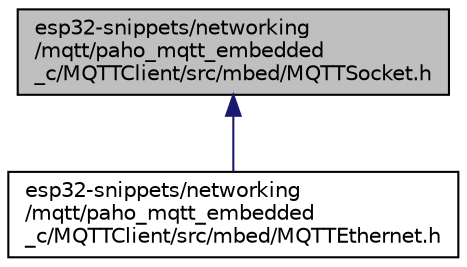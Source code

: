 digraph "esp32-snippets/networking/mqtt/paho_mqtt_embedded_c/MQTTClient/src/mbed/MQTTSocket.h"
{
  edge [fontname="Helvetica",fontsize="10",labelfontname="Helvetica",labelfontsize="10"];
  node [fontname="Helvetica",fontsize="10",shape=record];
  Node3 [label="esp32-snippets/networking\l/mqtt/paho_mqtt_embedded\l_c/MQTTClient/src/mbed/MQTTSocket.h",height=0.2,width=0.4,color="black", fillcolor="grey75", style="filled", fontcolor="black"];
  Node3 -> Node4 [dir="back",color="midnightblue",fontsize="10",style="solid",fontname="Helvetica"];
  Node4 [label="esp32-snippets/networking\l/mqtt/paho_mqtt_embedded\l_c/MQTTClient/src/mbed/MQTTEthernet.h",height=0.2,width=0.4,color="black", fillcolor="white", style="filled",URL="$_m_q_t_t_ethernet_8h.html"];
}
